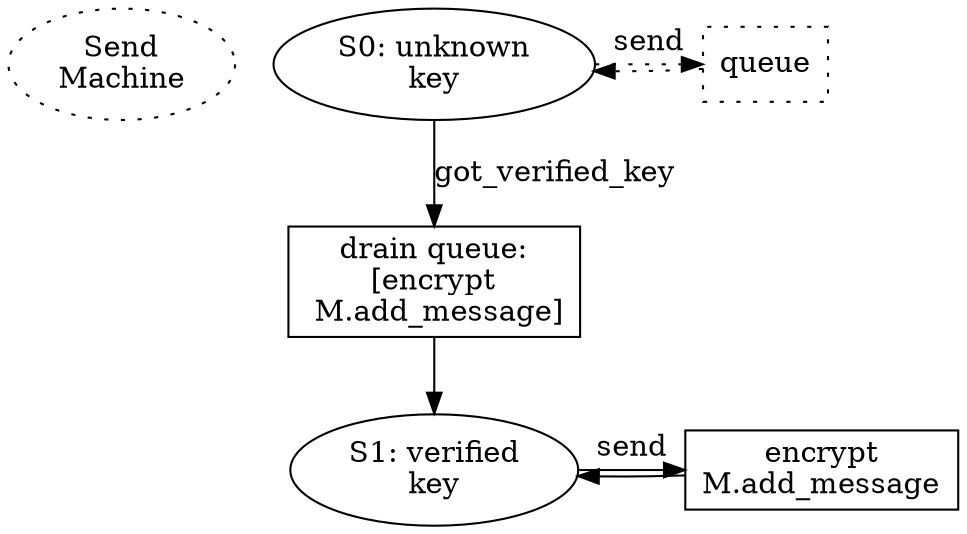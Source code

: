 digraph {
        start [label="Send\nMachine" style="dotted"]

        {rank=same; S0 P0_queue}
        {rank=same; S1 P1_send}
        
        S0 [label="S0: unknown\nkey"]
        S0 -> P0_queue [label="send" style="dotted"]
        P0_queue [shape="box" label="queue" style="dotted"]
        P0_queue -> S0 [style="dotted"]
        S0 -> P0_got_key [label="got_verified_key"]

        P0_got_key [shape="box" label="drain queue:\n[encrypt\n M.add_message]"]
        P0_got_key -> S1
        S1 [label="S1: verified\nkey"]
        S1 -> P1_send [label="send"]
        P1_send [shape="box" label="encrypt\nM.add_message"]
        P1_send -> S1
}
